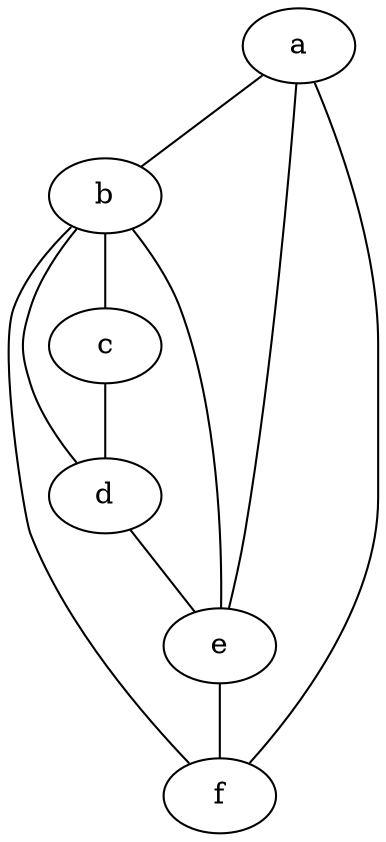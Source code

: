 graph graphname {

	a -- b
	a -- f
	a -- e

	b -- f
	b -- e
	b -- d
	b -- c

	c -- d

	d -- e

	e -- f
}
